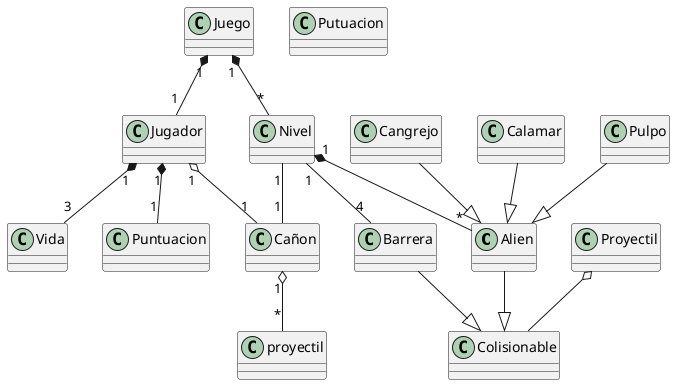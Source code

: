 @startuml space 

class Alien
class Cañon
class Barrera
class Proyectil
class Vida
class Juego
class Putuacion
class Colisionable
class Pulpo 
class Cangrejo





Juego "1" *-- "*" Nivel
Nivel "1" *-- "*" Alien
Nivel "1" -- "4" Barrera
Nivel "1" -- "1" Cañon



Jugador "1" o-- "1" Cañon
Jugador "1" *-- "3" Vida
Jugador "1" *-- "1" Puntuacion


Cañon "1" o-- "*" proyectil


Juego "1" *-- "1" Jugador

Proyectil o-- Colisionable

Barrera --|> Colisionable
Alien --|> Colisionable

Pulpo --|> Alien
Calamar --|> Alien
Cangrejo --|> Alien 










@enduml 